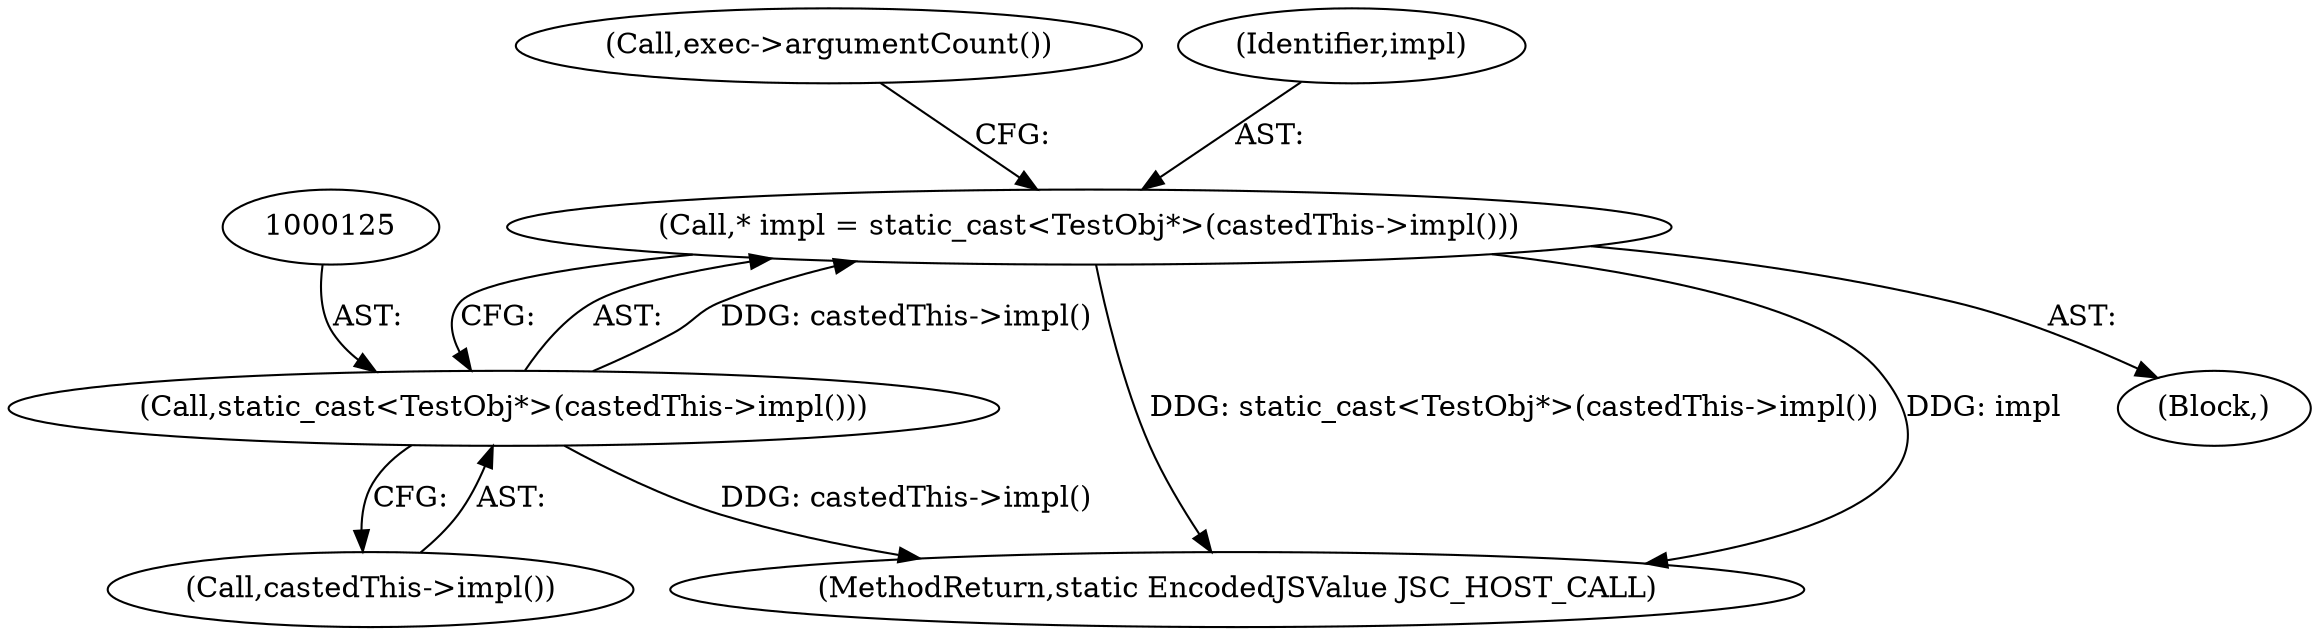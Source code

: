 digraph "0_Chrome_b944f670bb7a8a919daac497a4ea0536c954c201_47@pointer" {
"1000122" [label="(Call,* impl = static_cast<TestObj*>(castedThis->impl()))"];
"1000124" [label="(Call,static_cast<TestObj*>(castedThis->impl()))"];
"1000147" [label="(MethodReturn,static EncodedJSValue JSC_HOST_CALL)"];
"1000102" [label="(Block,)"];
"1000129" [label="(Call,exec->argumentCount())"];
"1000122" [label="(Call,* impl = static_cast<TestObj*>(castedThis->impl()))"];
"1000126" [label="(Call,castedThis->impl())"];
"1000123" [label="(Identifier,impl)"];
"1000124" [label="(Call,static_cast<TestObj*>(castedThis->impl()))"];
"1000122" -> "1000102"  [label="AST: "];
"1000122" -> "1000124"  [label="CFG: "];
"1000123" -> "1000122"  [label="AST: "];
"1000124" -> "1000122"  [label="AST: "];
"1000129" -> "1000122"  [label="CFG: "];
"1000122" -> "1000147"  [label="DDG: static_cast<TestObj*>(castedThis->impl())"];
"1000122" -> "1000147"  [label="DDG: impl"];
"1000124" -> "1000122"  [label="DDG: castedThis->impl()"];
"1000124" -> "1000126"  [label="CFG: "];
"1000125" -> "1000124"  [label="AST: "];
"1000126" -> "1000124"  [label="AST: "];
"1000124" -> "1000147"  [label="DDG: castedThis->impl()"];
}
